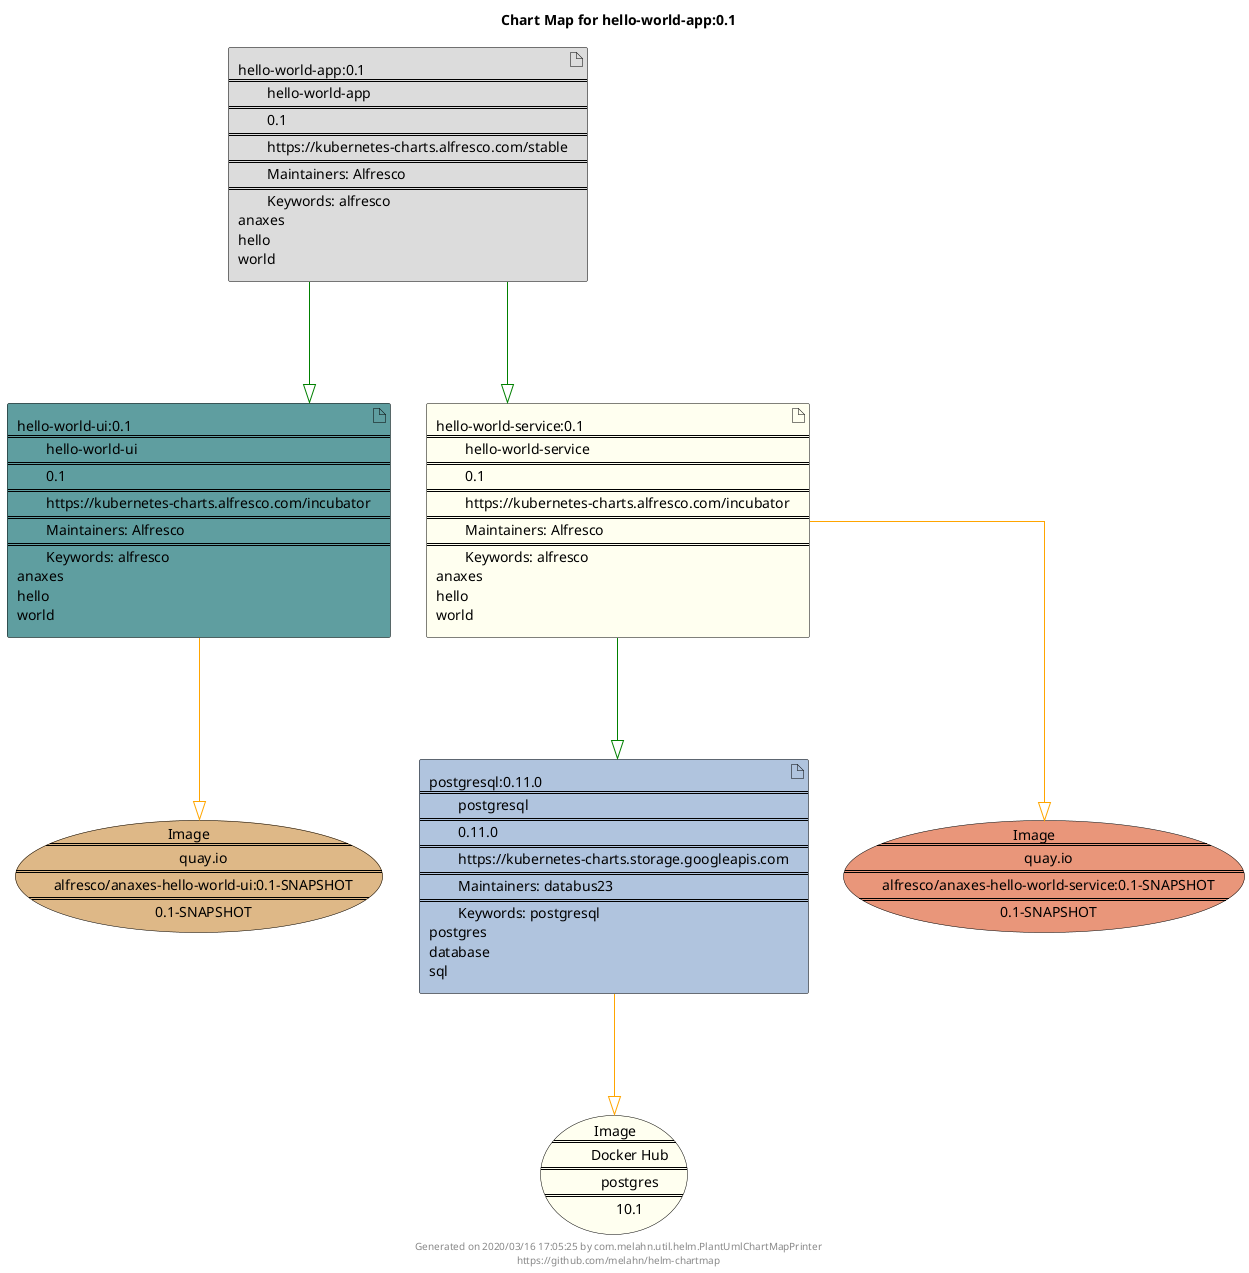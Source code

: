 @startuml
skinparam linetype ortho
skinparam backgroundColor white
skinparam usecaseBorderColor black
skinparam usecaseArrowColor LightSlateGray
skinparam artifactBorderColor black
skinparam artifactArrowColor LightSlateGray

title Chart Map for hello-world-app:0.1

'There are 4 referenced Helm Charts
artifact "postgresql:0.11.0\n====\n\tpostgresql\n====\n\t0.11.0\n====\n\thttps://kubernetes-charts.storage.googleapis.com\n====\n\tMaintainers: databus23\n====\n\tKeywords: postgresql\npostgres\ndatabase\nsql" as postgresql_0_11_0 #LightSteelBlue
artifact "hello-world-app:0.1\n====\n\thello-world-app\n====\n\t0.1\n====\n\thttps://kubernetes-charts.alfresco.com/stable\n====\n\tMaintainers: Alfresco\n====\n\tKeywords: alfresco\nanaxes\nhello\nworld" as hello_world_app_0_1 #Gainsboro
artifact "hello-world-ui:0.1\n====\n\thello-world-ui\n====\n\t0.1\n====\n\thttps://kubernetes-charts.alfresco.com/incubator\n====\n\tMaintainers: Alfresco\n====\n\tKeywords: alfresco\nanaxes\nhello\nworld" as hello_world_ui_0_1 #CadetBlue
artifact "hello-world-service:0.1\n====\n\thello-world-service\n====\n\t0.1\n====\n\thttps://kubernetes-charts.alfresco.com/incubator\n====\n\tMaintainers: Alfresco\n====\n\tKeywords: alfresco\nanaxes\nhello\nworld" as hello_world_service_0_1 #Ivory

'There are 3 referenced Docker Images
usecase "Image\n====\n\tquay.io\n====\n\talfresco/anaxes-hello-world-ui:0.1-SNAPSHOT\n====\n\t0.1-SNAPSHOT" as quay_io_alfresco_anaxes_hello_world_ui_0_1_SNAPSHOT #BurlyWood
usecase "Image\n====\n\tquay.io\n====\n\talfresco/anaxes-hello-world-service:0.1-SNAPSHOT\n====\n\t0.1-SNAPSHOT" as quay_io_alfresco_anaxes_hello_world_service_0_1_SNAPSHOT #DarkSalmon
usecase "Image\n====\n\tDocker Hub\n====\n\tpostgres\n====\n\t10.1" as postgres_10_1 #Ivory

'Chart Dependencies
hello_world_app_0_1--[#green]-|>hello_world_ui_0_1
hello_world_app_0_1--[#green]-|>hello_world_service_0_1
hello_world_service_0_1--[#green]-|>postgresql_0_11_0
postgresql_0_11_0--[#orange]-|>postgres_10_1
hello_world_ui_0_1--[#orange]-|>quay_io_alfresco_anaxes_hello_world_ui_0_1_SNAPSHOT
hello_world_service_0_1--[#orange]-|>quay_io_alfresco_anaxes_hello_world_service_0_1_SNAPSHOT

center footer Generated on 2020/03/16 17:05:25 by com.melahn.util.helm.PlantUmlChartMapPrinter\nhttps://github.com/melahn/helm-chartmap
@enduml
